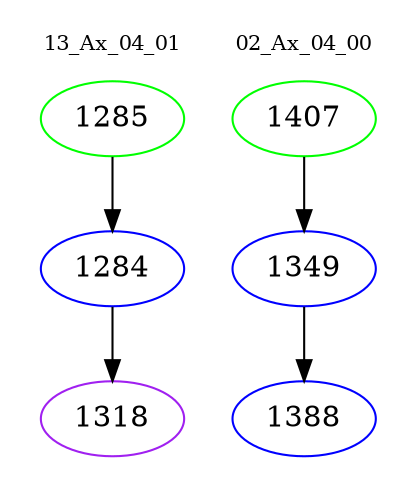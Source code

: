 digraph{
subgraph cluster_0 {
color = white
label = "13_Ax_04_01";
fontsize=10;
T0_1285 [label="1285", color="green"]
T0_1285 -> T0_1284 [color="black"]
T0_1284 [label="1284", color="blue"]
T0_1284 -> T0_1318 [color="black"]
T0_1318 [label="1318", color="purple"]
}
subgraph cluster_1 {
color = white
label = "02_Ax_04_00";
fontsize=10;
T1_1407 [label="1407", color="green"]
T1_1407 -> T1_1349 [color="black"]
T1_1349 [label="1349", color="blue"]
T1_1349 -> T1_1388 [color="black"]
T1_1388 [label="1388", color="blue"]
}
}

